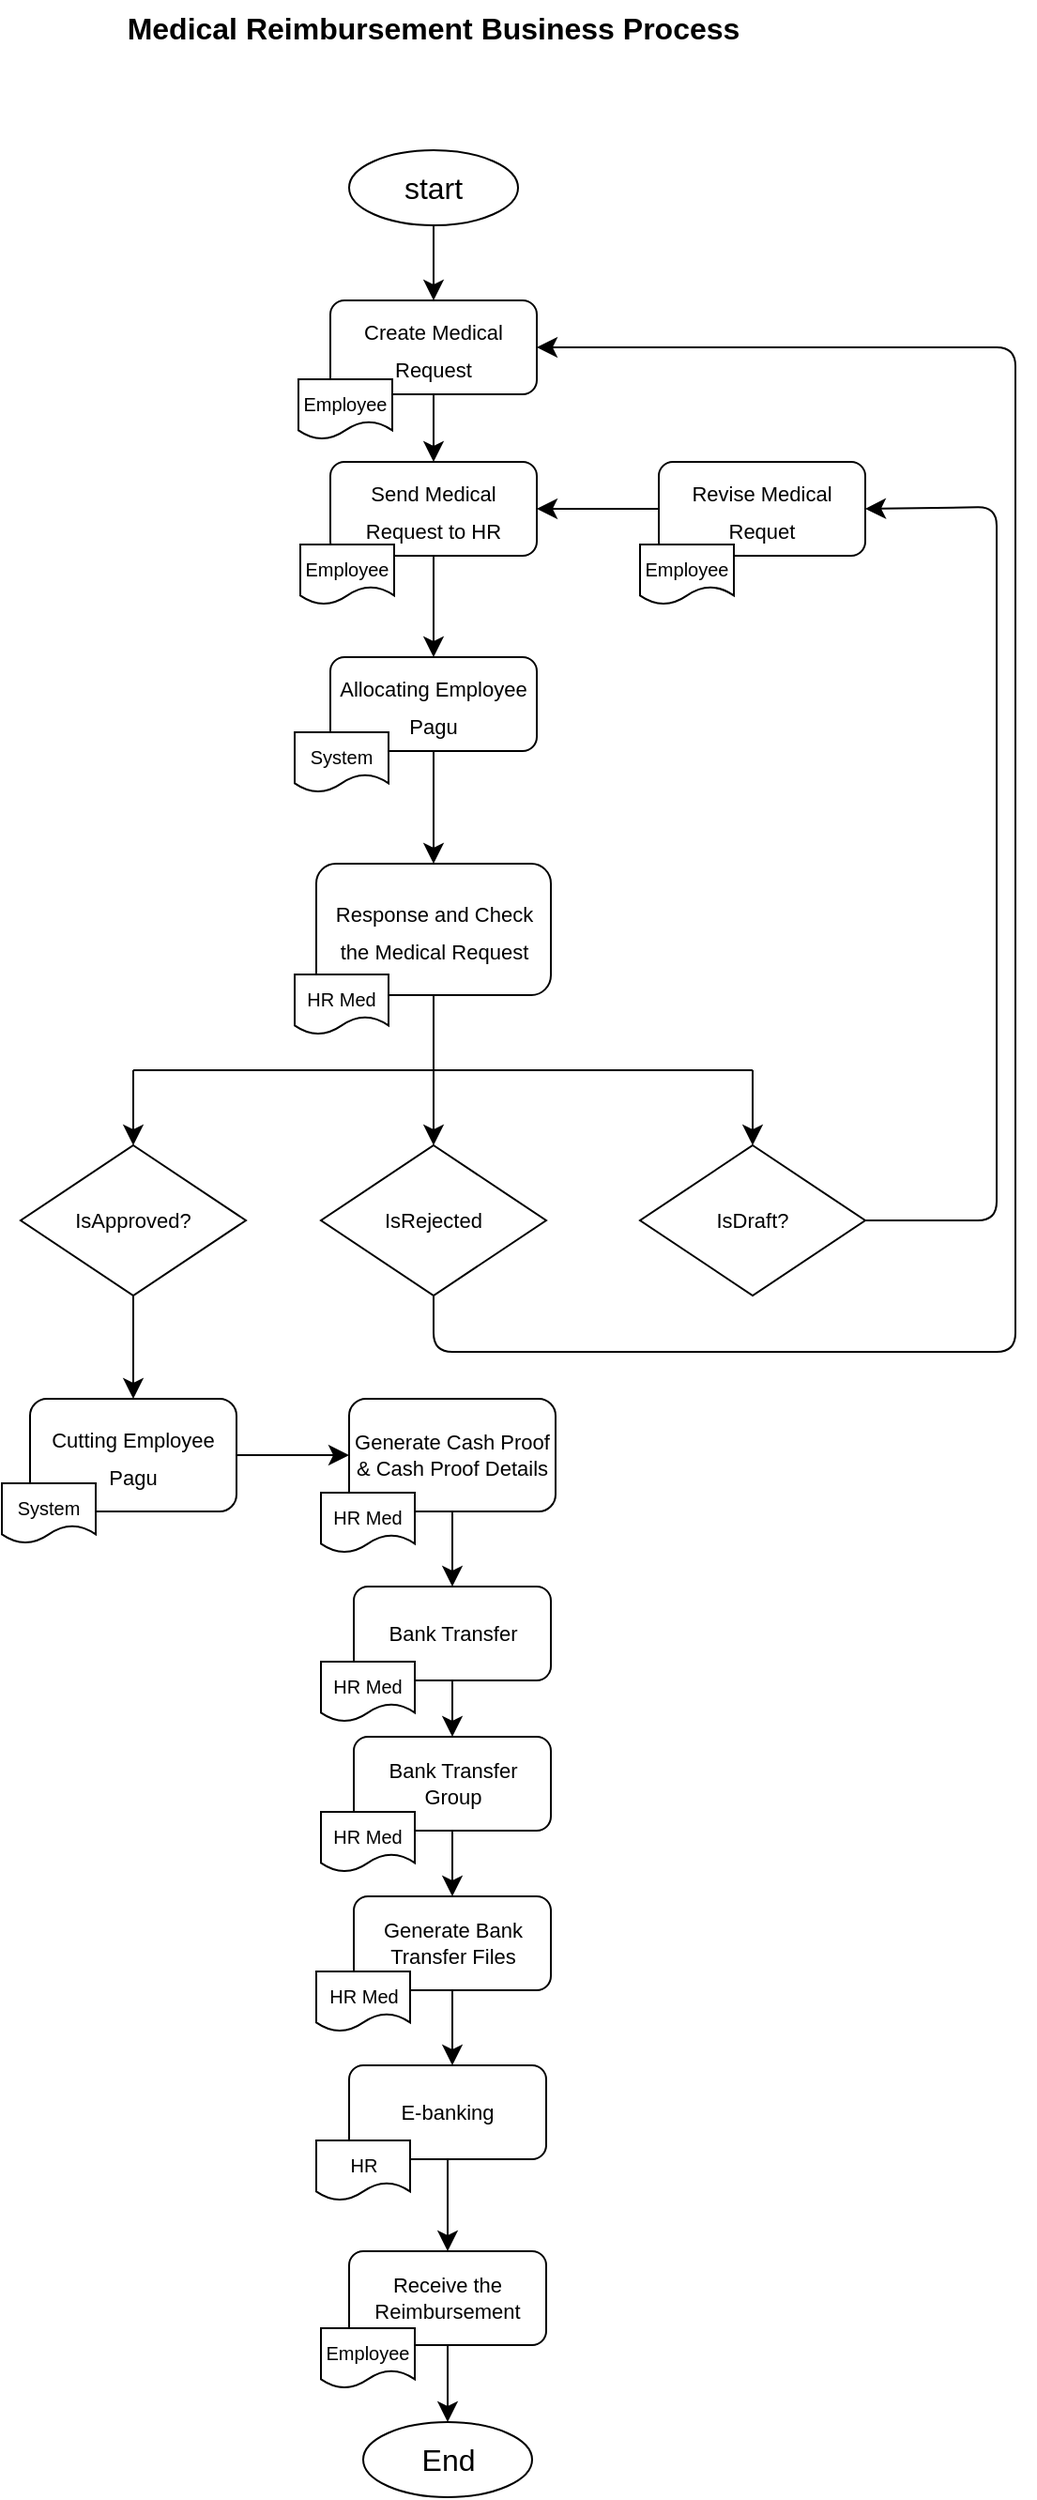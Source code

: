 <mxfile version="21.0.10" type="github">
  <diagram id="C5RBs43oDa-KdzZeNtuy" name="MEDICAL">
    <mxGraphModel dx="1209" dy="1613" grid="1" gridSize="10" guides="1" tooltips="1" connect="1" arrows="1" fold="1" page="1" pageScale="1" pageWidth="827" pageHeight="1169" math="0" shadow="0">
      <root>
        <mxCell id="WIyWlLk6GJQsqaUBKTNV-0" />
        <mxCell id="WIyWlLk6GJQsqaUBKTNV-1" parent="WIyWlLk6GJQsqaUBKTNV-0" />
        <mxCell id="bUTFh6sMlRF14kbk2jll-3" style="edgeStyle=none;curved=1;rounded=0;orthogonalLoop=1;jettySize=auto;html=1;entryX=0.5;entryY=0;entryDx=0;entryDy=0;fontSize=12;startSize=8;endSize=8;" edge="1" parent="WIyWlLk6GJQsqaUBKTNV-1" source="bUTFh6sMlRF14kbk2jll-0">
          <mxGeometry relative="1" as="geometry">
            <mxPoint x="220" y="80" as="targetPoint" />
          </mxGeometry>
        </mxCell>
        <mxCell id="bUTFh6sMlRF14kbk2jll-0" value="start" style="ellipse;whiteSpace=wrap;html=1;fontSize=16;" vertex="1" parent="WIyWlLk6GJQsqaUBKTNV-1">
          <mxGeometry x="175" width="90" height="40" as="geometry" />
        </mxCell>
        <mxCell id="bUTFh6sMlRF14kbk2jll-7" value="Medical Reimbursement Business Process" style="text;html=1;strokeColor=none;fillColor=none;align=center;verticalAlign=middle;whiteSpace=wrap;rounded=0;fontSize=16;fontStyle=1" vertex="1" parent="WIyWlLk6GJQsqaUBKTNV-1">
          <mxGeometry x="55" y="-80" width="330" height="30" as="geometry" />
        </mxCell>
        <mxCell id="bUTFh6sMlRF14kbk2jll-14" style="edgeStyle=none;curved=1;rounded=0;orthogonalLoop=1;jettySize=auto;html=1;entryX=0.5;entryY=0;entryDx=0;entryDy=0;fontSize=12;startSize=8;endSize=8;" edge="1" parent="WIyWlLk6GJQsqaUBKTNV-1" source="bUTFh6sMlRF14kbk2jll-8" target="bUTFh6sMlRF14kbk2jll-12">
          <mxGeometry relative="1" as="geometry" />
        </mxCell>
        <mxCell id="bUTFh6sMlRF14kbk2jll-8" value="&lt;font style=&quot;font-size: 11px;&quot;&gt;Create Medical Request&lt;/font&gt;" style="rounded=1;whiteSpace=wrap;html=1;fontSize=16;" vertex="1" parent="WIyWlLk6GJQsqaUBKTNV-1">
          <mxGeometry x="165" y="80" width="110" height="50" as="geometry" />
        </mxCell>
        <mxCell id="bUTFh6sMlRF14kbk2jll-9" value="&lt;font size=&quot;1&quot;&gt;Employee&lt;/font&gt;" style="shape=document;whiteSpace=wrap;html=1;boundedLbl=1;fontSize=16;" vertex="1" parent="WIyWlLk6GJQsqaUBKTNV-1">
          <mxGeometry x="148" y="122" width="50" height="32" as="geometry" />
        </mxCell>
        <mxCell id="bUTFh6sMlRF14kbk2jll-18" style="edgeStyle=none;curved=1;rounded=0;orthogonalLoop=1;jettySize=auto;html=1;entryX=0.5;entryY=0;entryDx=0;entryDy=0;fontSize=12;startSize=8;endSize=8;" edge="1" parent="WIyWlLk6GJQsqaUBKTNV-1" source="bUTFh6sMlRF14kbk2jll-40" target="bUTFh6sMlRF14kbk2jll-15">
          <mxGeometry relative="1" as="geometry" />
        </mxCell>
        <mxCell id="bUTFh6sMlRF14kbk2jll-12" value="&lt;font style=&quot;font-size: 11px;&quot;&gt;Send Medical Request to HR&lt;/font&gt;" style="rounded=1;whiteSpace=wrap;html=1;fontSize=16;" vertex="1" parent="WIyWlLk6GJQsqaUBKTNV-1">
          <mxGeometry x="165" y="166" width="110" height="50" as="geometry" />
        </mxCell>
        <mxCell id="bUTFh6sMlRF14kbk2jll-13" value="&lt;font size=&quot;1&quot;&gt;Employee&lt;/font&gt;" style="shape=document;whiteSpace=wrap;html=1;boundedLbl=1;fontSize=16;" vertex="1" parent="WIyWlLk6GJQsqaUBKTNV-1">
          <mxGeometry x="149" y="210" width="50" height="32" as="geometry" />
        </mxCell>
        <mxCell id="bUTFh6sMlRF14kbk2jll-15" value="&lt;span style=&quot;font-size: 11px;&quot;&gt;Response and Check the Medical Request&lt;/span&gt;" style="rounded=1;whiteSpace=wrap;html=1;fontSize=16;" vertex="1" parent="WIyWlLk6GJQsqaUBKTNV-1">
          <mxGeometry x="157.5" y="380" width="125" height="70" as="geometry" />
        </mxCell>
        <mxCell id="bUTFh6sMlRF14kbk2jll-16" value="&lt;font size=&quot;1&quot;&gt;HR Med&lt;/font&gt;" style="shape=document;whiteSpace=wrap;html=1;boundedLbl=1;fontSize=16;" vertex="1" parent="WIyWlLk6GJQsqaUBKTNV-1">
          <mxGeometry x="146" y="439" width="50" height="32" as="geometry" />
        </mxCell>
        <mxCell id="bUTFh6sMlRF14kbk2jll-38" value="" style="edgeStyle=none;curved=1;rounded=0;orthogonalLoop=1;jettySize=auto;html=1;fontSize=12;startSize=8;endSize=8;" edge="1" parent="WIyWlLk6GJQsqaUBKTNV-1" source="bUTFh6sMlRF14kbk2jll-19">
          <mxGeometry relative="1" as="geometry">
            <mxPoint x="60" y="665" as="targetPoint" />
          </mxGeometry>
        </mxCell>
        <mxCell id="bUTFh6sMlRF14kbk2jll-19" value="IsApproved?" style="rhombus;whiteSpace=wrap;html=1;fontSize=11;" vertex="1" parent="WIyWlLk6GJQsqaUBKTNV-1">
          <mxGeometry y="530" width="120" height="80" as="geometry" />
        </mxCell>
        <mxCell id="bUTFh6sMlRF14kbk2jll-36" style="edgeStyle=none;rounded=1;orthogonalLoop=1;jettySize=auto;html=1;entryX=1;entryY=0.5;entryDx=0;entryDy=0;fontSize=12;startSize=8;endSize=8;" edge="1" parent="WIyWlLk6GJQsqaUBKTNV-1" source="bUTFh6sMlRF14kbk2jll-20" target="bUTFh6sMlRF14kbk2jll-8">
          <mxGeometry relative="1" as="geometry">
            <Array as="points">
              <mxPoint x="220" y="530" />
              <mxPoint x="220" y="640" />
              <mxPoint x="390" y="640" />
              <mxPoint x="530" y="640" />
              <mxPoint x="530" y="530" />
              <mxPoint x="530" y="310" />
              <mxPoint x="530" y="105" />
            </Array>
          </mxGeometry>
        </mxCell>
        <mxCell id="bUTFh6sMlRF14kbk2jll-20" value="IsRejected" style="rhombus;whiteSpace=wrap;html=1;fontSize=11;" vertex="1" parent="WIyWlLk6GJQsqaUBKTNV-1">
          <mxGeometry x="160" y="530" width="120" height="80" as="geometry" />
        </mxCell>
        <mxCell id="bUTFh6sMlRF14kbk2jll-33" style="edgeStyle=none;rounded=1;orthogonalLoop=1;jettySize=auto;html=1;entryX=1;entryY=0.5;entryDx=0;entryDy=0;fontSize=12;startSize=8;endSize=8;" edge="1" parent="WIyWlLk6GJQsqaUBKTNV-1" source="bUTFh6sMlRF14kbk2jll-21" target="bUTFh6sMlRF14kbk2jll-31">
          <mxGeometry relative="1" as="geometry">
            <Array as="points">
              <mxPoint x="520" y="570" />
              <mxPoint x="520" y="460" />
              <mxPoint x="520" y="190" />
            </Array>
          </mxGeometry>
        </mxCell>
        <mxCell id="bUTFh6sMlRF14kbk2jll-21" value="IsDraft?" style="rhombus;whiteSpace=wrap;html=1;fontSize=11;" vertex="1" parent="WIyWlLk6GJQsqaUBKTNV-1">
          <mxGeometry x="330" y="530" width="120" height="80" as="geometry" />
        </mxCell>
        <mxCell id="bUTFh6sMlRF14kbk2jll-24" value="" style="endArrow=none;html=1;rounded=0;fontSize=12;startSize=8;endSize=8;curved=1;" edge="1" parent="WIyWlLk6GJQsqaUBKTNV-1">
          <mxGeometry width="50" height="50" relative="1" as="geometry">
            <mxPoint x="60" y="490" as="sourcePoint" />
            <mxPoint x="390" y="490" as="targetPoint" />
          </mxGeometry>
        </mxCell>
        <mxCell id="bUTFh6sMlRF14kbk2jll-25" value="" style="endArrow=none;html=1;rounded=0;fontSize=12;startSize=8;endSize=8;curved=1;entryX=0.5;entryY=1;entryDx=0;entryDy=0;" edge="1" parent="WIyWlLk6GJQsqaUBKTNV-1" target="bUTFh6sMlRF14kbk2jll-15">
          <mxGeometry width="50" height="50" relative="1" as="geometry">
            <mxPoint x="220" y="490" as="sourcePoint" />
            <mxPoint x="250" y="480" as="targetPoint" />
          </mxGeometry>
        </mxCell>
        <mxCell id="bUTFh6sMlRF14kbk2jll-26" value="" style="endArrow=classic;html=1;rounded=0;fontSize=12;startSize=8;endSize=8;curved=1;entryX=0.5;entryY=0;entryDx=0;entryDy=0;" edge="1" parent="WIyWlLk6GJQsqaUBKTNV-1" target="bUTFh6sMlRF14kbk2jll-19">
          <mxGeometry width="50" height="50" relative="1" as="geometry">
            <mxPoint x="60" y="490" as="sourcePoint" />
            <mxPoint x="250" y="480" as="targetPoint" />
          </mxGeometry>
        </mxCell>
        <mxCell id="bUTFh6sMlRF14kbk2jll-27" value="" style="endArrow=classic;html=1;rounded=0;fontSize=12;startSize=8;endSize=8;curved=1;entryX=0.5;entryY=0;entryDx=0;entryDy=0;" edge="1" parent="WIyWlLk6GJQsqaUBKTNV-1" target="bUTFh6sMlRF14kbk2jll-20">
          <mxGeometry width="50" height="50" relative="1" as="geometry">
            <mxPoint x="220" y="490" as="sourcePoint" />
            <mxPoint x="250" y="480" as="targetPoint" />
          </mxGeometry>
        </mxCell>
        <mxCell id="bUTFh6sMlRF14kbk2jll-28" value="" style="endArrow=classic;html=1;rounded=0;fontSize=12;startSize=8;endSize=8;curved=1;entryX=0.5;entryY=0;entryDx=0;entryDy=0;" edge="1" parent="WIyWlLk6GJQsqaUBKTNV-1" target="bUTFh6sMlRF14kbk2jll-21">
          <mxGeometry width="50" height="50" relative="1" as="geometry">
            <mxPoint x="390" y="490" as="sourcePoint" />
            <mxPoint x="250" y="480" as="targetPoint" />
          </mxGeometry>
        </mxCell>
        <mxCell id="bUTFh6sMlRF14kbk2jll-35" style="edgeStyle=none;curved=1;rounded=0;orthogonalLoop=1;jettySize=auto;html=1;entryX=1;entryY=0.5;entryDx=0;entryDy=0;fontSize=12;startSize=8;endSize=8;" edge="1" parent="WIyWlLk6GJQsqaUBKTNV-1" source="bUTFh6sMlRF14kbk2jll-31" target="bUTFh6sMlRF14kbk2jll-12">
          <mxGeometry relative="1" as="geometry" />
        </mxCell>
        <mxCell id="bUTFh6sMlRF14kbk2jll-31" value="&lt;font style=&quot;font-size: 11px;&quot;&gt;Revise Medical Requet&lt;/font&gt;" style="rounded=1;whiteSpace=wrap;html=1;fontSize=16;" vertex="1" parent="WIyWlLk6GJQsqaUBKTNV-1">
          <mxGeometry x="340" y="166" width="110" height="50" as="geometry" />
        </mxCell>
        <mxCell id="bUTFh6sMlRF14kbk2jll-32" value="&lt;font size=&quot;1&quot;&gt;Employee&lt;/font&gt;" style="shape=document;whiteSpace=wrap;html=1;boundedLbl=1;fontSize=16;" vertex="1" parent="WIyWlLk6GJQsqaUBKTNV-1">
          <mxGeometry x="330" y="210" width="50" height="32" as="geometry" />
        </mxCell>
        <mxCell id="bUTFh6sMlRF14kbk2jll-45" value="" style="edgeStyle=none;curved=1;rounded=0;orthogonalLoop=1;jettySize=auto;html=1;fontSize=12;startSize=8;endSize=8;" edge="1" parent="WIyWlLk6GJQsqaUBKTNV-1" source="bUTFh6sMlRF14kbk2jll-39" target="bUTFh6sMlRF14kbk2jll-44">
          <mxGeometry relative="1" as="geometry" />
        </mxCell>
        <mxCell id="bUTFh6sMlRF14kbk2jll-39" value="&lt;span style=&quot;font-size: 11px;&quot;&gt;Cutting Employee Pagu&lt;/span&gt;" style="rounded=1;whiteSpace=wrap;html=1;fontSize=16;" vertex="1" parent="WIyWlLk6GJQsqaUBKTNV-1">
          <mxGeometry x="5" y="665" width="110" height="60" as="geometry" />
        </mxCell>
        <mxCell id="bUTFh6sMlRF14kbk2jll-41" value="" style="edgeStyle=none;curved=1;rounded=0;orthogonalLoop=1;jettySize=auto;html=1;entryX=0.5;entryY=0;entryDx=0;entryDy=0;fontSize=12;startSize=8;endSize=8;" edge="1" parent="WIyWlLk6GJQsqaUBKTNV-1" source="bUTFh6sMlRF14kbk2jll-12" target="bUTFh6sMlRF14kbk2jll-40">
          <mxGeometry relative="1" as="geometry">
            <mxPoint x="220" y="216" as="sourcePoint" />
            <mxPoint x="220" y="380" as="targetPoint" />
          </mxGeometry>
        </mxCell>
        <mxCell id="bUTFh6sMlRF14kbk2jll-40" value="&lt;font style=&quot;font-size: 11px;&quot;&gt;Allocating Employee Pagu&lt;/font&gt;" style="rounded=1;whiteSpace=wrap;html=1;fontSize=16;" vertex="1" parent="WIyWlLk6GJQsqaUBKTNV-1">
          <mxGeometry x="165" y="270" width="110" height="50" as="geometry" />
        </mxCell>
        <mxCell id="bUTFh6sMlRF14kbk2jll-42" value="&lt;font size=&quot;1&quot;&gt;System&lt;/font&gt;" style="shape=document;whiteSpace=wrap;html=1;boundedLbl=1;fontSize=16;" vertex="1" parent="WIyWlLk6GJQsqaUBKTNV-1">
          <mxGeometry x="146" y="310" width="50" height="32" as="geometry" />
        </mxCell>
        <mxCell id="bUTFh6sMlRF14kbk2jll-43" value="&lt;font size=&quot;1&quot;&gt;System&lt;/font&gt;" style="shape=document;whiteSpace=wrap;html=1;boundedLbl=1;fontSize=16;" vertex="1" parent="WIyWlLk6GJQsqaUBKTNV-1">
          <mxGeometry x="-10" y="710" width="50" height="32" as="geometry" />
        </mxCell>
        <mxCell id="bUTFh6sMlRF14kbk2jll-48" value="" style="edgeStyle=none;curved=1;rounded=0;orthogonalLoop=1;jettySize=auto;html=1;fontSize=12;startSize=8;endSize=8;" edge="1" parent="WIyWlLk6GJQsqaUBKTNV-1" source="bUTFh6sMlRF14kbk2jll-44" target="bUTFh6sMlRF14kbk2jll-47">
          <mxGeometry relative="1" as="geometry" />
        </mxCell>
        <mxCell id="bUTFh6sMlRF14kbk2jll-44" value="&lt;font style=&quot;font-size: 11px;&quot;&gt;Generate Cash Proof &amp;amp; Cash Proof Details&lt;/font&gt;" style="rounded=1;whiteSpace=wrap;html=1;fontSize=10;" vertex="1" parent="WIyWlLk6GJQsqaUBKTNV-1">
          <mxGeometry x="175" y="665" width="110" height="60" as="geometry" />
        </mxCell>
        <mxCell id="bUTFh6sMlRF14kbk2jll-46" value="&lt;font size=&quot;1&quot;&gt;HR Med&lt;/font&gt;" style="shape=document;whiteSpace=wrap;html=1;boundedLbl=1;fontSize=16;" vertex="1" parent="WIyWlLk6GJQsqaUBKTNV-1">
          <mxGeometry x="160" y="715" width="50" height="32" as="geometry" />
        </mxCell>
        <mxCell id="bUTFh6sMlRF14kbk2jll-52" style="edgeStyle=none;curved=1;rounded=0;orthogonalLoop=1;jettySize=auto;html=1;entryX=0.5;entryY=0;entryDx=0;entryDy=0;fontSize=12;startSize=8;endSize=8;" edge="1" parent="WIyWlLk6GJQsqaUBKTNV-1" source="bUTFh6sMlRF14kbk2jll-47" target="bUTFh6sMlRF14kbk2jll-50">
          <mxGeometry relative="1" as="geometry" />
        </mxCell>
        <mxCell id="bUTFh6sMlRF14kbk2jll-47" value="&lt;font style=&quot;font-size: 11px;&quot;&gt;Bank Transfer&lt;/font&gt;" style="rounded=1;whiteSpace=wrap;html=1;fontSize=10;" vertex="1" parent="WIyWlLk6GJQsqaUBKTNV-1">
          <mxGeometry x="177.5" y="765" width="105" height="50" as="geometry" />
        </mxCell>
        <mxCell id="bUTFh6sMlRF14kbk2jll-49" value="&lt;font size=&quot;1&quot;&gt;HR Med&lt;/font&gt;" style="shape=document;whiteSpace=wrap;html=1;boundedLbl=1;fontSize=16;" vertex="1" parent="WIyWlLk6GJQsqaUBKTNV-1">
          <mxGeometry x="160" y="805" width="50" height="32" as="geometry" />
        </mxCell>
        <mxCell id="bUTFh6sMlRF14kbk2jll-54" value="" style="edgeStyle=none;curved=1;rounded=0;orthogonalLoop=1;jettySize=auto;html=1;fontSize=12;startSize=8;endSize=8;" edge="1" parent="WIyWlLk6GJQsqaUBKTNV-1" source="bUTFh6sMlRF14kbk2jll-50" target="bUTFh6sMlRF14kbk2jll-53">
          <mxGeometry relative="1" as="geometry" />
        </mxCell>
        <mxCell id="bUTFh6sMlRF14kbk2jll-50" value="&lt;font style=&quot;font-size: 11px;&quot;&gt;Bank Transfer &lt;br&gt;Group&lt;/font&gt;" style="rounded=1;whiteSpace=wrap;html=1;fontSize=10;" vertex="1" parent="WIyWlLk6GJQsqaUBKTNV-1">
          <mxGeometry x="177.5" y="845" width="105" height="50" as="geometry" />
        </mxCell>
        <mxCell id="bUTFh6sMlRF14kbk2jll-51" value="&lt;font size=&quot;1&quot;&gt;HR Med&lt;/font&gt;" style="shape=document;whiteSpace=wrap;html=1;boundedLbl=1;fontSize=16;" vertex="1" parent="WIyWlLk6GJQsqaUBKTNV-1">
          <mxGeometry x="160" y="885" width="50" height="32" as="geometry" />
        </mxCell>
        <mxCell id="bUTFh6sMlRF14kbk2jll-57" value="" style="edgeStyle=none;curved=1;rounded=0;orthogonalLoop=1;jettySize=auto;html=1;fontSize=12;startSize=8;endSize=8;" edge="1" parent="WIyWlLk6GJQsqaUBKTNV-1" source="bUTFh6sMlRF14kbk2jll-53">
          <mxGeometry relative="1" as="geometry">
            <mxPoint x="230" y="1020" as="targetPoint" />
          </mxGeometry>
        </mxCell>
        <mxCell id="bUTFh6sMlRF14kbk2jll-53" value="&lt;span style=&quot;font-size: 11px;&quot;&gt;Generate Bank Transfer Files&lt;/span&gt;" style="rounded=1;whiteSpace=wrap;html=1;fontSize=10;" vertex="1" parent="WIyWlLk6GJQsqaUBKTNV-1">
          <mxGeometry x="177.5" y="930" width="105" height="50" as="geometry" />
        </mxCell>
        <mxCell id="bUTFh6sMlRF14kbk2jll-55" value="&lt;font size=&quot;1&quot;&gt;HR Med&lt;/font&gt;" style="shape=document;whiteSpace=wrap;html=1;boundedLbl=1;fontSize=16;" vertex="1" parent="WIyWlLk6GJQsqaUBKTNV-1">
          <mxGeometry x="157.5" y="970" width="50" height="32" as="geometry" />
        </mxCell>
        <mxCell id="bUTFh6sMlRF14kbk2jll-62" value="" style="edgeStyle=none;curved=1;rounded=0;orthogonalLoop=1;jettySize=auto;html=1;fontSize=12;startSize=8;endSize=8;entryX=0.5;entryY=0;entryDx=0;entryDy=0;" edge="1" parent="WIyWlLk6GJQsqaUBKTNV-1" source="bUTFh6sMlRF14kbk2jll-66" target="bUTFh6sMlRF14kbk2jll-63">
          <mxGeometry relative="1" as="geometry">
            <mxPoint x="228" y="1120" as="targetPoint" />
          </mxGeometry>
        </mxCell>
        <mxCell id="bUTFh6sMlRF14kbk2jll-59" value="&lt;span style=&quot;font-size: 11px;&quot;&gt;E-banking&lt;/span&gt;" style="rounded=1;whiteSpace=wrap;html=1;fontSize=10;" vertex="1" parent="WIyWlLk6GJQsqaUBKTNV-1">
          <mxGeometry x="175" y="1020" width="105" height="50" as="geometry" />
        </mxCell>
        <mxCell id="bUTFh6sMlRF14kbk2jll-60" value="&lt;font size=&quot;1&quot;&gt;HR&lt;/font&gt;" style="shape=document;whiteSpace=wrap;html=1;boundedLbl=1;fontSize=16;" vertex="1" parent="WIyWlLk6GJQsqaUBKTNV-1">
          <mxGeometry x="157.5" y="1060" width="50" height="32" as="geometry" />
        </mxCell>
        <mxCell id="bUTFh6sMlRF14kbk2jll-63" value="End" style="ellipse;whiteSpace=wrap;html=1;fontSize=16;" vertex="1" parent="WIyWlLk6GJQsqaUBKTNV-1">
          <mxGeometry x="182.5" y="1210" width="90" height="40" as="geometry" />
        </mxCell>
        <mxCell id="bUTFh6sMlRF14kbk2jll-67" value="" style="edgeStyle=none;curved=1;rounded=0;orthogonalLoop=1;jettySize=auto;html=1;fontSize=12;startSize=8;endSize=8;entryX=0.5;entryY=0;entryDx=0;entryDy=0;" edge="1" parent="WIyWlLk6GJQsqaUBKTNV-1" source="bUTFh6sMlRF14kbk2jll-59" target="bUTFh6sMlRF14kbk2jll-66">
          <mxGeometry relative="1" as="geometry">
            <mxPoint x="228" y="1070" as="sourcePoint" />
            <mxPoint x="228" y="1230" as="targetPoint" />
          </mxGeometry>
        </mxCell>
        <mxCell id="bUTFh6sMlRF14kbk2jll-66" value="&lt;span style=&quot;font-size: 11px;&quot;&gt;Receive the Reimbursement&lt;/span&gt;" style="rounded=1;whiteSpace=wrap;html=1;fontSize=10;" vertex="1" parent="WIyWlLk6GJQsqaUBKTNV-1">
          <mxGeometry x="175" y="1119" width="105" height="50" as="geometry" />
        </mxCell>
        <mxCell id="bUTFh6sMlRF14kbk2jll-68" value="&lt;font size=&quot;1&quot;&gt;Employee&lt;/font&gt;" style="shape=document;whiteSpace=wrap;html=1;boundedLbl=1;fontSize=16;" vertex="1" parent="WIyWlLk6GJQsqaUBKTNV-1">
          <mxGeometry x="160" y="1160" width="50" height="32" as="geometry" />
        </mxCell>
      </root>
    </mxGraphModel>
  </diagram>
</mxfile>
